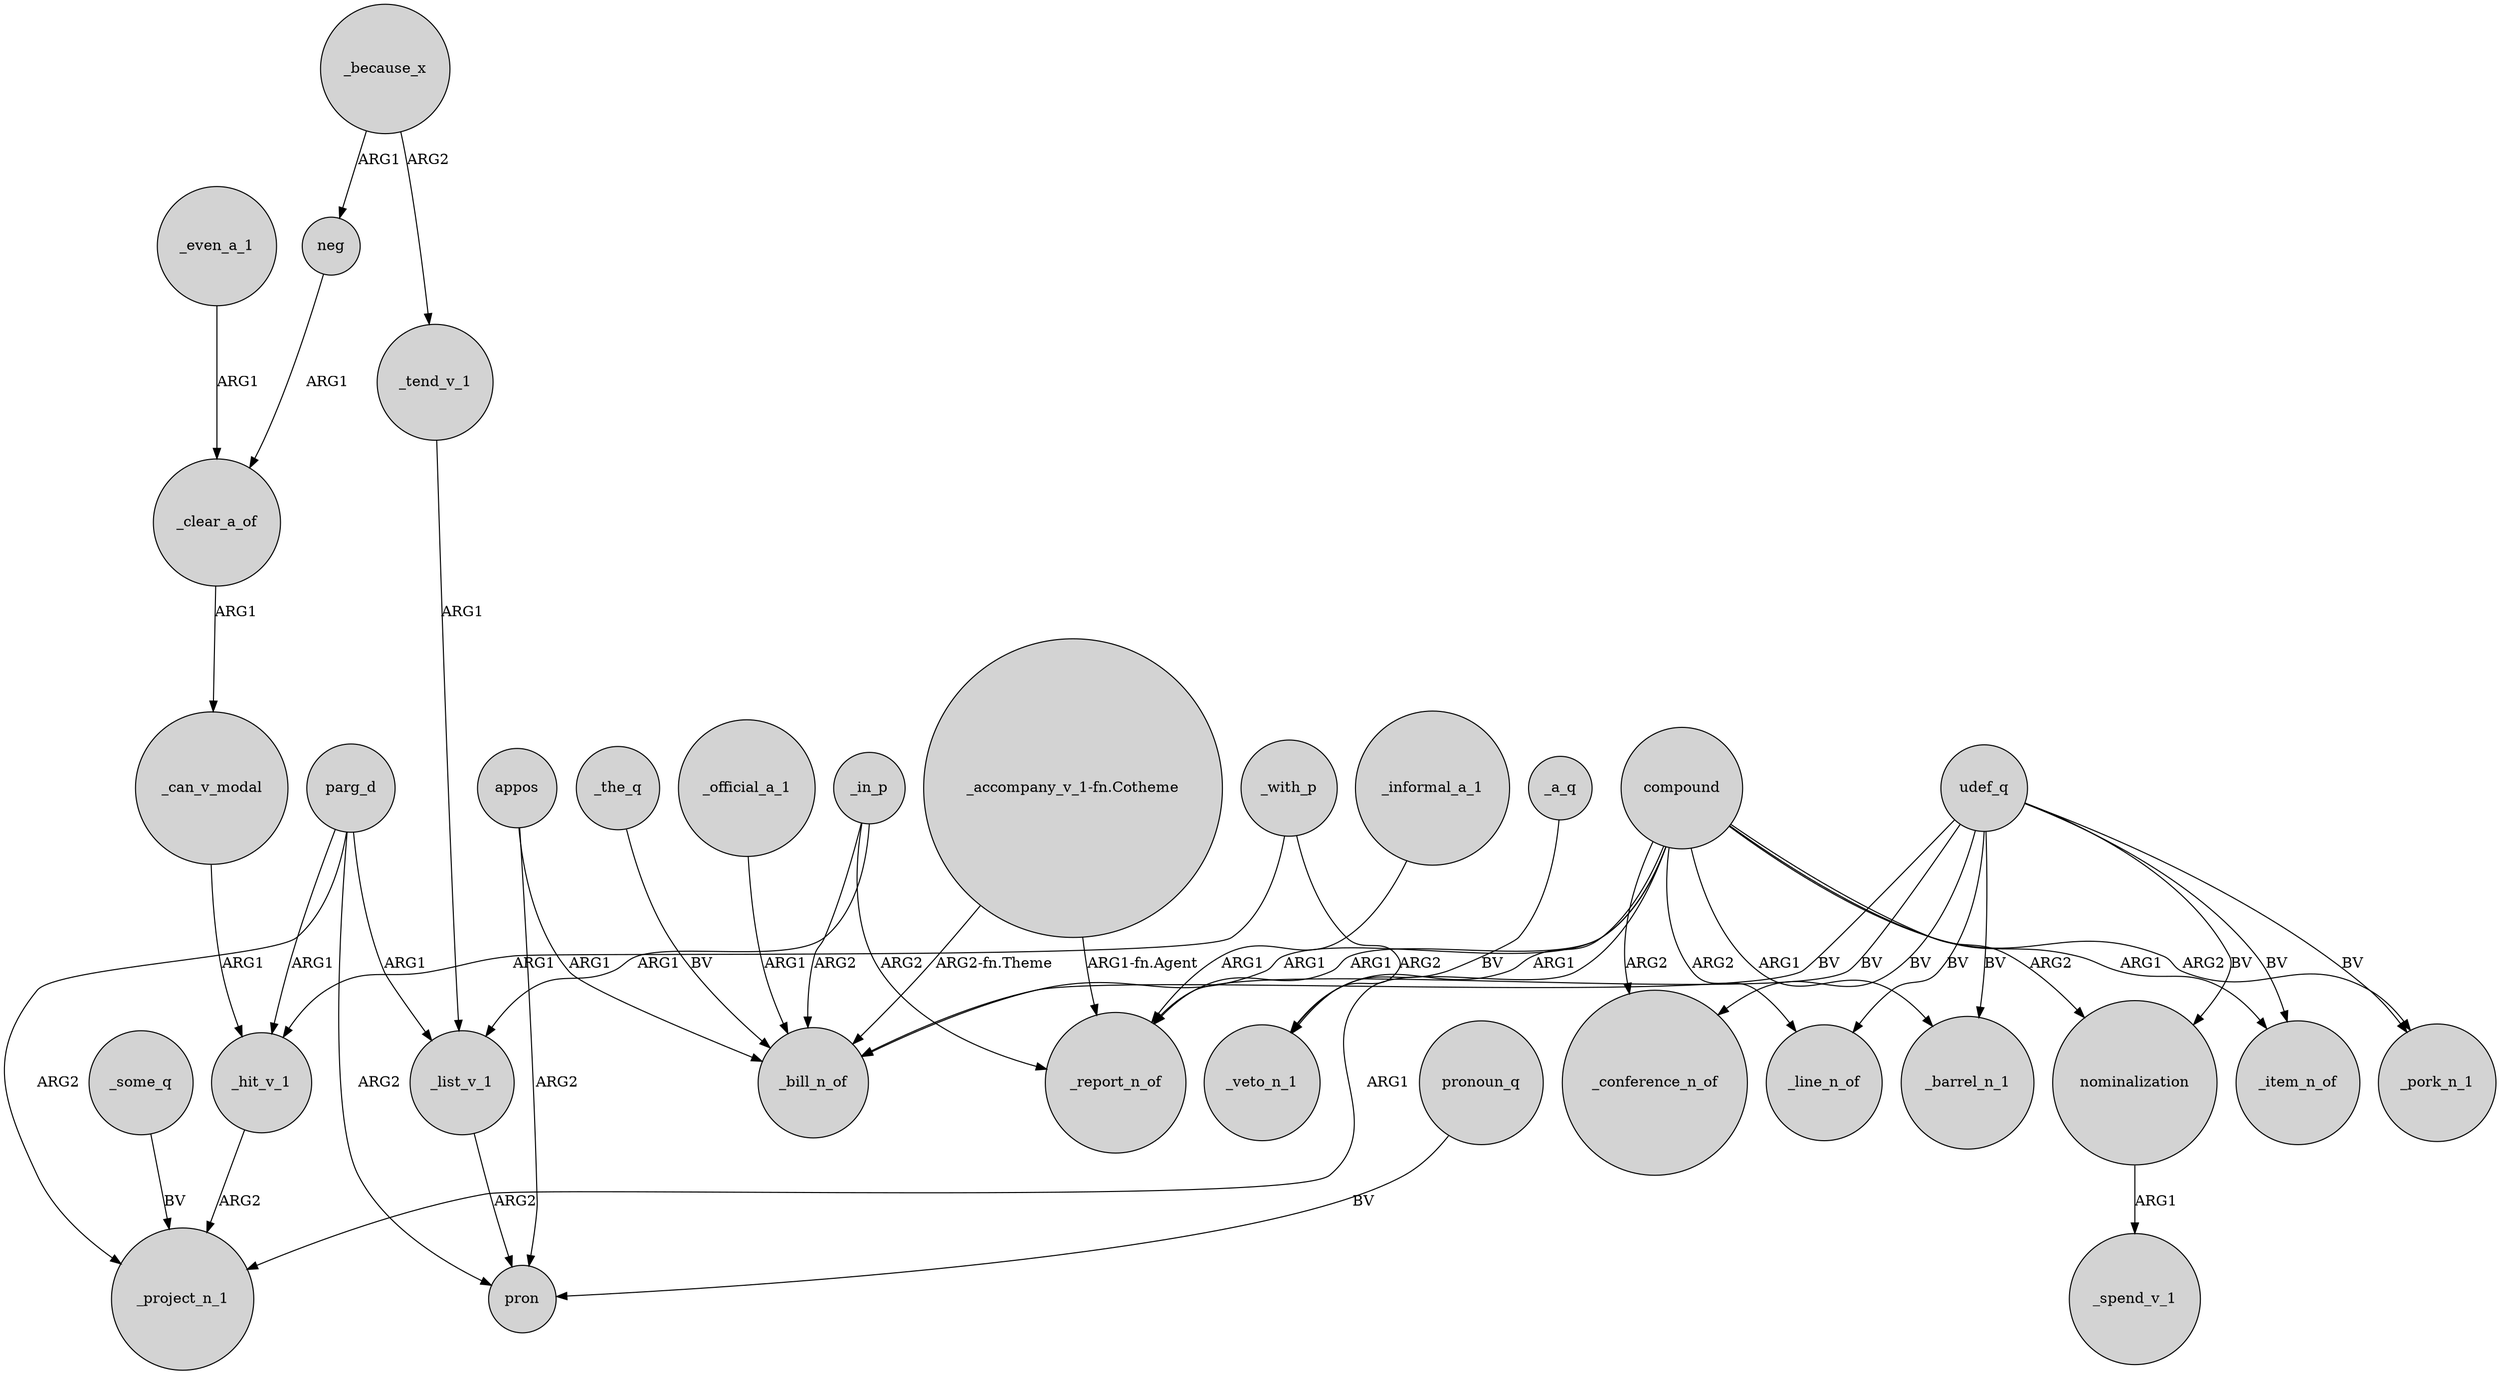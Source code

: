digraph {
	node [shape=circle style=filled]
	_with_p -> _hit_v_1 [label=ARG1]
	compound -> _line_n_of [label=ARG2]
	_the_q -> _bill_n_of [label=BV]
	udef_q -> _pork_n_1 [label=BV]
	compound -> _report_n_of [label=ARG1]
	_with_p -> _veto_n_1 [label=ARG2]
	compound -> _project_n_1 [label=ARG1]
	appos -> pron [label=ARG2]
	compound -> _bill_n_of [label=ARG1]
	nominalization -> _spend_v_1 [label=ARG1]
	_in_p -> _report_n_of [label=ARG2]
	udef_q -> _conference_n_of [label=BV]
	compound -> _conference_n_of [label=ARG2]
	_informal_a_1 -> _report_n_of [label=ARG1]
	parg_d -> _list_v_1 [label=ARG1]
	_hit_v_1 -> _project_n_1 [label=ARG2]
	_because_x -> _tend_v_1 [label=ARG2]
	udef_q -> _report_n_of [label=BV]
	udef_q -> _bill_n_of [label=BV]
	compound -> nominalization [label=ARG2]
	compound -> _pork_n_1 [label=ARG2]
	parg_d -> _project_n_1 [label=ARG2]
	_clear_a_of -> _can_v_modal [label=ARG1]
	neg -> _clear_a_of [label=ARG1]
	_tend_v_1 -> _list_v_1 [label=ARG1]
	parg_d -> pron [label=ARG2]
	compound -> _barrel_n_1 [label=ARG1]
	_list_v_1 -> pron [label=ARG2]
	_in_p -> _bill_n_of [label=ARG2]
	pronoun_q -> pron [label=BV]
	compound -> _item_n_of [label=ARG1]
	udef_q -> _item_n_of [label=BV]
	udef_q -> _line_n_of [label=BV]
	_even_a_1 -> _clear_a_of [label=ARG1]
	udef_q -> nominalization [label=BV]
	appos -> _bill_n_of [label=ARG1]
	_a_q -> _veto_n_1 [label=BV]
	_because_x -> neg [label=ARG1]
	udef_q -> _barrel_n_1 [label=BV]
	_in_p -> _list_v_1 [label=ARG1]
	compound -> _veto_n_1 [label=ARG1]
	_can_v_modal -> _hit_v_1 [label=ARG1]
	parg_d -> _hit_v_1 [label=ARG1]
	"_accompany_v_1-fn.Cotheme" -> _bill_n_of [label="ARG2-fn.Theme"]
	_official_a_1 -> _bill_n_of [label=ARG1]
	_some_q -> _project_n_1 [label=BV]
	"_accompany_v_1-fn.Cotheme" -> _report_n_of [label="ARG1-fn.Agent"]
}
